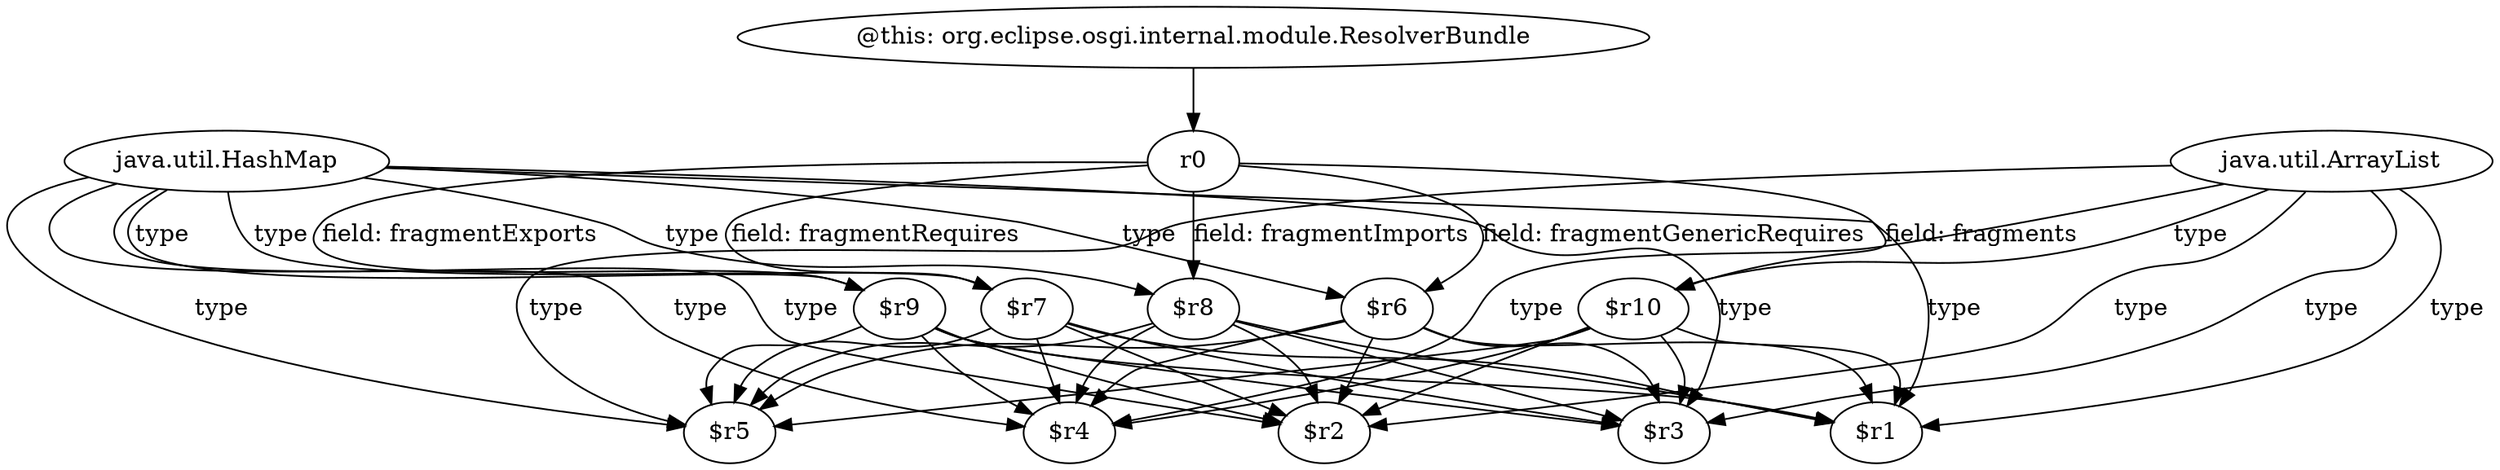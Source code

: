digraph g {
0[label="java.util.ArrayList"]
1[label="$r5"]
0->1[label="type"]
2[label="$r9"]
2->1[label=""]
3[label="$r1"]
2->3[label=""]
4[label="$r8"]
5[label="$r3"]
4->5[label=""]
6[label="$r7"]
6->3[label=""]
7[label="r0"]
7->2[label="field: fragmentExports"]
8[label="$r4"]
4->8[label=""]
7->4[label="field: fragmentImports"]
9[label="$r10"]
0->9[label="type"]
10[label="java.util.HashMap"]
10->1[label="type"]
10->4[label="type"]
10->5[label="type"]
10->8[label="type"]
11[label="$r2"]
0->11[label="type"]
10->3[label="type"]
2->11[label=""]
4->3[label=""]
12[label="$r6"]
10->12[label="type"]
0->5[label="type"]
9->11[label=""]
6->11[label=""]
4->1[label=""]
9->5[label=""]
6->5[label=""]
12->8[label=""]
12->11[label=""]
6->8[label=""]
10->6[label="type"]
12->5[label=""]
10->2[label="type"]
7->9[label="field: fragments"]
9->8[label=""]
12->1[label=""]
0->8[label="type"]
7->6[label="field: fragmentRequires"]
12->3[label=""]
7->12[label="field: fragmentGenericRequires"]
9->1[label=""]
6->1[label=""]
13[label="@this: org.eclipse.osgi.internal.module.ResolverBundle"]
13->7[label=""]
9->3[label=""]
2->5[label=""]
10->11[label="type"]
0->3[label="type"]
2->8[label=""]
4->11[label=""]
}